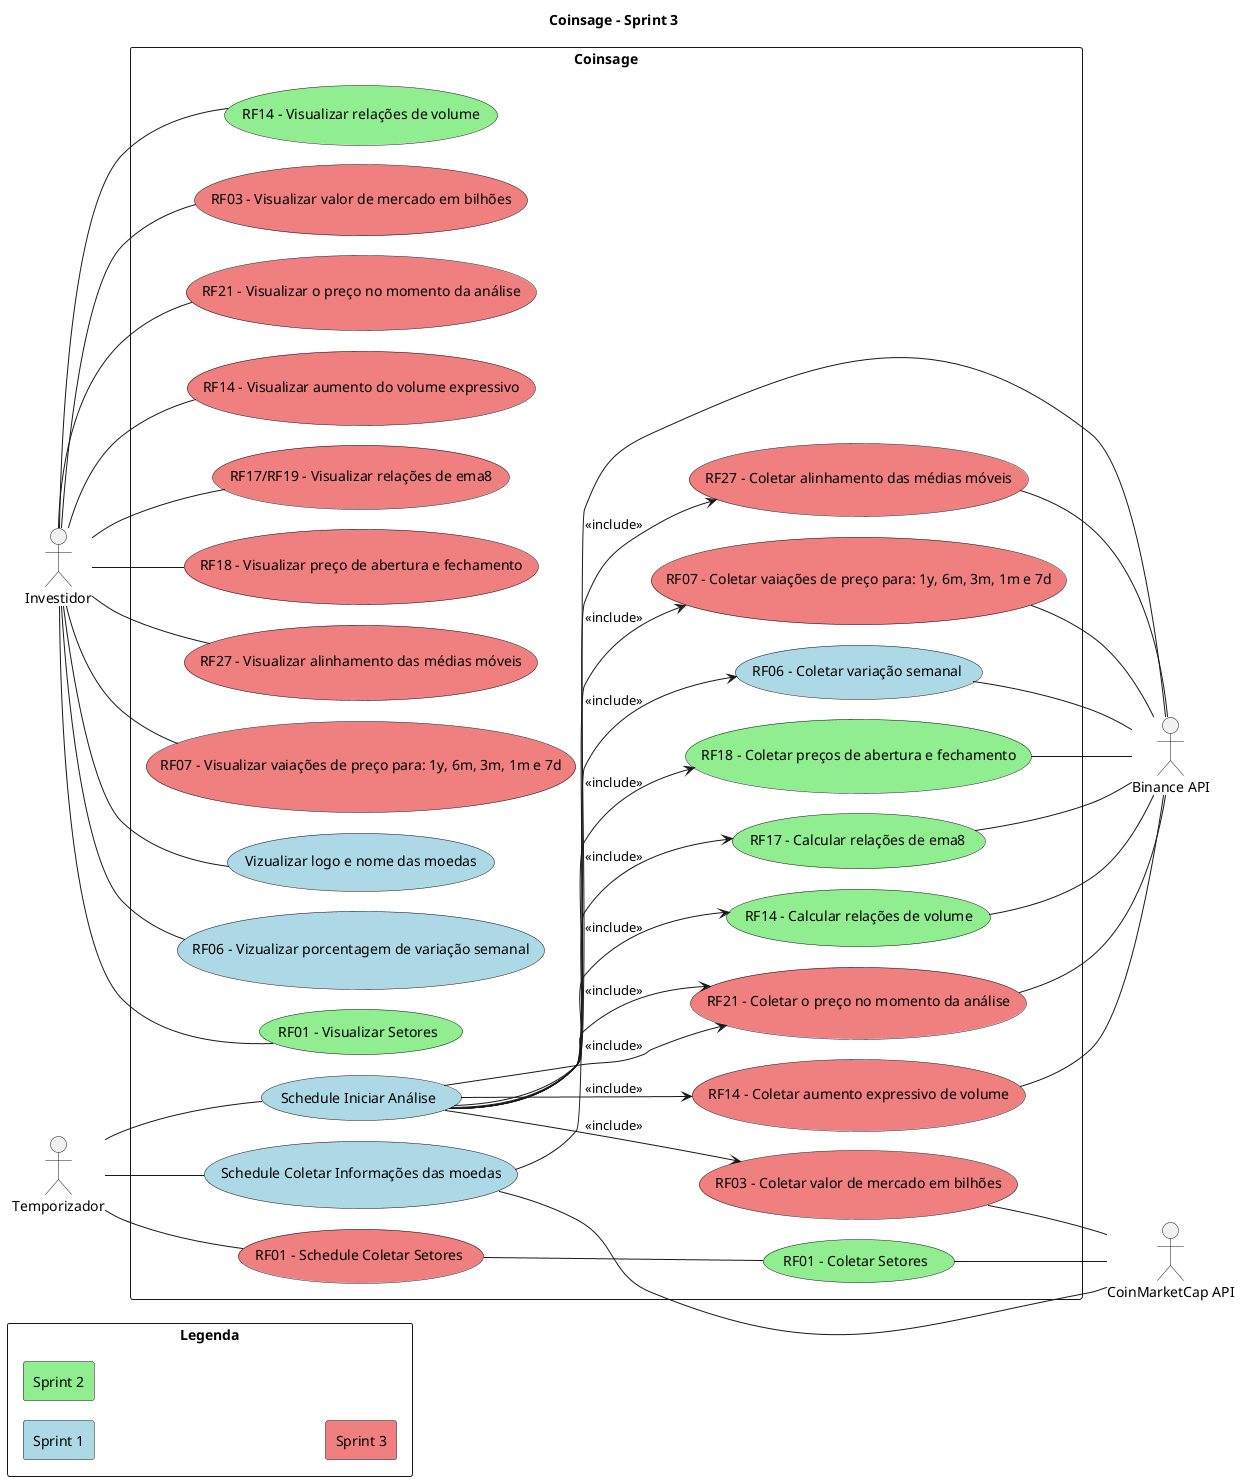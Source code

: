 @startuml
title Coinsage - Sprint 3

left to right direction
actor "Investidor" as investor
actor "Temporizador" as schedule
actor "Binance API" as binance
actor "CoinMarketCap API" as cmc

rectangle "Legenda"{
    skinparam minClassWidth 10
    skinparam nodesep 1
    skinparam ranksep 1

    rectangle "Sprint 1" #LightBlue
    rectangle "Sprint 2" #LightGreen
    rectangle "Sprint 3" #LightCoral
    ' rectangle "Sprint 4" #LightYellow
}

rectangle "Coinsage"{
    skinparam nodesep 20

    ' Schedules use cases
    ' Sp1
    usecase "Schedule Coletar Informações das moedas" as sch_cripto_info #LightBlue
    usecase "Schedule Iniciar Análise" as sch_analysis #LightBlue
    ' Sp3
    usecase "RF01 - Schedule Coletar Setores" as sch_sectors #LightCoral /' Should be sprint 2 but not ended '/

    ' Analyse use cases
    ' Sp1
    usecase "RF06 - Coletar variação semanal" as collect_cripto_week_incresse #LightBlue
    ' Sp2
    usecase "RF01 - Coletar Setores" as collect_sectors #LightGreen
    usecase "RF18 - Coletar preços de abertura e fechamento" as collect_cripto_open_close #LightGreen
    usecase "RF17 - Calcular relações de ema8" as collect_ema8_relations #LightGreen
    usecase "RF14 - Calcular relações de volume" as collect_volume_relations #LightGreen
    ' Sp3
    usecase "RF03 - Coletar valor de mercado em bilhões" as collect_market_cap #LightCoral /' Should be sprint 2 but not ended '/
    usecase "RF21 - Coletar o preço no momento da análise" as collect_cripto_current_price #LightCoral /' Should be sprint 2 but not ended '/
    usecase "RF14 - Coletar aumento expressivo de volume" as collect_expressive_volume_date #LightCoral /' Should be sprint 2 but not ended '/
    usecase "RF27 - Coletar alinhamento das médias móveis" as collect_emas_aligned #LightCoral
    usecase "RF07 - Coletar vaiações de preço para: 1y, 6m, 3m, 1m e 7d" as collect_cripto_price_variations #LightCoral

    ' Report use cases
    ' Sp1
    usecase "Vizualizar logo e nome das moedas" as view_cripto_info #LightBlue
    usecase "RF06 - Vizualizar porcentagem de variação semanal" as view_cripto_week_incresse #LightBlue
    ' Sp2
    usecase "RF01 - Visualizar Setores" as view_sectors #LightGreen
    usecase "RF14 - Visualizar relações de volume" as view_volume_relations #LightGreen
    ' Sp3
    usecase "RF03 - Visualizar valor de mercado em bilhões" as view_market_cap #LightCoral /' Should be sprint 2 but not ended '/
    usecase "RF21 - Visualizar o preço no momento da análise" as view_cripto_current_price #LightCoral /' Should be sprint 2 but not ended '/
    usecase "RF14 - Visualizar aumento do volume expressivo" as view_expressive_volume_increase #LightCoral /' Should be sprint 2 but not ended '/
    usecase "RF17/RF19 - Visualizar relações de ema8" as view_ema8_relations #LightCoral /' Should be sprint 2 but not ended '/
    usecase "RF18 - Visualizar preço de abertura e fechamento" as view_cripto_open_close #LightCoral /' Should be sprint 2 but not ended '/
    usecase "RF27 - Visualizar alinhamento das médias móveis" as view_emas_aligned #LightCoral
    usecase "RF07 - Visualizar vaiações de preço para: 1y, 6m, 3m, 1m e 7d" as view_cripto_price_variations #LightCoral
}

' Schedules use cases
schedule -- sch_analysis
schedule -- sch_cripto_info
schedule -- sch_sectors

' APIS use cases
sch_cripto_info -- binance
sch_cripto_info -- cmc
collect_cripto_week_incresse -- binance
collect_cripto_current_price -- binance
collect_cripto_open_close -- binance
collect_ema8_relations -- binance
collect_volume_relations -- binance
collect_expressive_volume_date -- binance
collect_market_cap -- cmc
collect_emas_aligned -- binance
collect_cripto_price_variations -- binance
sch_sectors -- collect_sectors
collect_sectors -- cmc

' Investor use cases
investor -- view_sectors
investor -- view_cripto_info
investor -- view_cripto_week_incresse
investor -- view_cripto_current_price
investor -- view_cripto_open_close
investor -- view_ema8_relations
investor -- view_volume_relations
investor -- view_expressive_volume_increase
investor -- view_market_cap
investor -- view_emas_aligned
investor -- view_cripto_price_variations

' Use cases relations
sch_analysis --> collect_cripto_week_incresse  : <<include>>
sch_analysis --> collect_cripto_current_price  : <<include>>
sch_analysis --> collect_cripto_open_close  : <<include>>
sch_analysis --> collect_ema8_relations  : <<include>>
sch_analysis --> collect_volume_relations  : <<include>>
sch_analysis --> collect_expressive_volume_date : <<include>>
sch_analysis --> collect_market_cap : <<include>>
sch_analysis --> collect_cripto_current_price : <<include>>
sch_analysis --> collect_emas_aligned : <<include>>
sch_analysis --> collect_cripto_price_variations : <<include>>

@enduml
